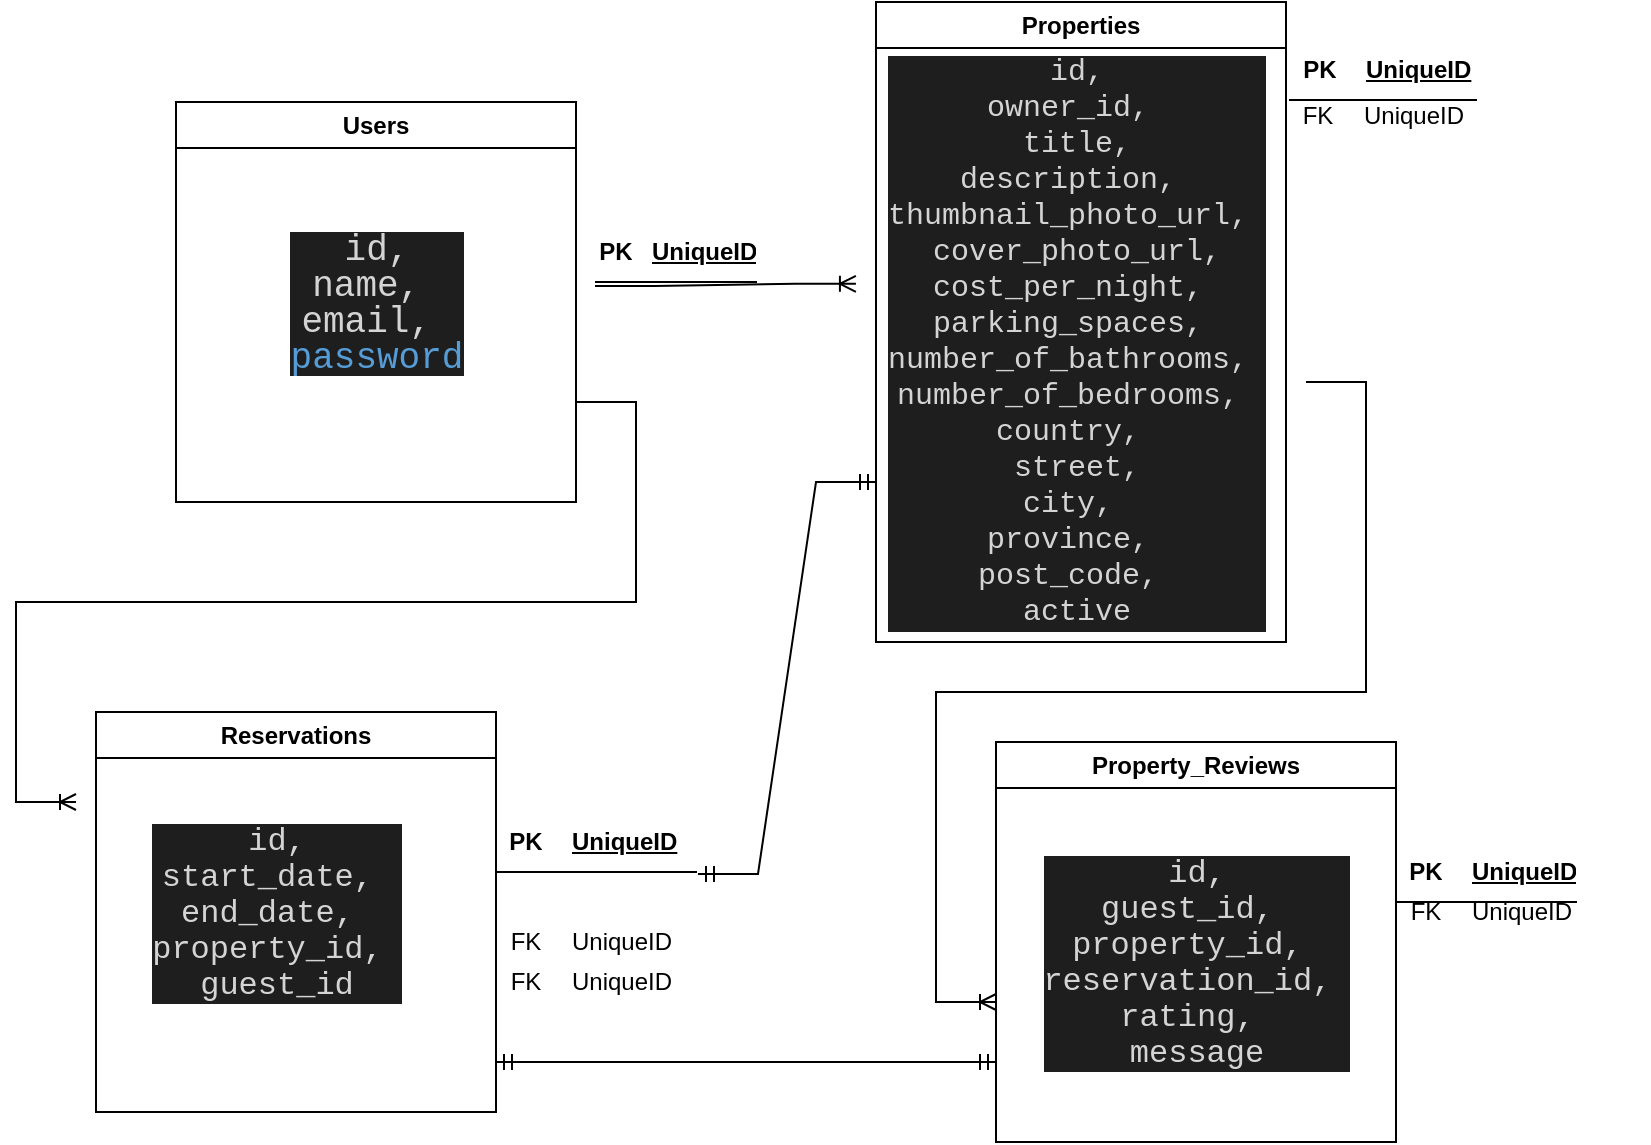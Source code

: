 <mxfile version="21.6.5" type="device">
  <diagram name="Page-1" id="xSxEESqtBRXFNGhswLjH">
    <mxGraphModel dx="1194" dy="660" grid="1" gridSize="10" guides="1" tooltips="1" connect="1" arrows="1" fold="1" page="1" pageScale="1" pageWidth="827" pageHeight="1169" math="0" shadow="0">
      <root>
        <mxCell id="0" />
        <mxCell id="1" parent="0" />
        <mxCell id="voz9b-SdzGCkh-fDxno4-1" value="Users" style="swimlane;whiteSpace=wrap;html=1;" vertex="1" parent="1">
          <mxGeometry x="90" y="90" width="200" height="200" as="geometry" />
        </mxCell>
        <mxCell id="voz9b-SdzGCkh-fDxno4-5" value="&lt;div style=&quot;color: rgb(212, 212, 212); background-color: rgb(30, 30, 30); font-family: &amp;quot;Fira Code&amp;quot;, Menlo, Monaco, &amp;quot;Courier New&amp;quot;, monospace, Menlo, Monaco, &amp;quot;Courier New&amp;quot;, monospace; line-height: 18px; font-size: 18px;&quot;&gt;id,&lt;/div&gt;&lt;div style=&quot;color: rgb(212, 212, 212); background-color: rgb(30, 30, 30); font-family: &amp;quot;Fira Code&amp;quot;, Menlo, Monaco, &amp;quot;Courier New&amp;quot;, monospace, Menlo, Monaco, &amp;quot;Courier New&amp;quot;, monospace; line-height: 18px; font-size: 18px;&quot;&gt;name,&amp;nbsp;&lt;/div&gt;&lt;div style=&quot;color: rgb(212, 212, 212); background-color: rgb(30, 30, 30); font-family: &amp;quot;Fira Code&amp;quot;, Menlo, Monaco, &amp;quot;Courier New&amp;quot;, monospace, Menlo, Monaco, &amp;quot;Courier New&amp;quot;, monospace; line-height: 18px; font-size: 18px;&quot;&gt;email,&amp;nbsp;&lt;/div&gt;&lt;div style=&quot;color: rgb(212, 212, 212); background-color: rgb(30, 30, 30); font-family: &amp;quot;Fira Code&amp;quot;, Menlo, Monaco, &amp;quot;Courier New&amp;quot;, monospace, Menlo, Monaco, &amp;quot;Courier New&amp;quot;, monospace; line-height: 18px; font-size: 18px;&quot;&gt;&lt;span style=&quot;color: rgb(86, 156, 214); font-size: 18px;&quot;&gt;password&lt;/span&gt;&lt;/div&gt;" style="text;html=1;align=center;verticalAlign=middle;resizable=0;points=[];autosize=1;strokeColor=none;fillColor=none;fontSize=18;" vertex="1" parent="voz9b-SdzGCkh-fDxno4-1">
          <mxGeometry x="45" y="55" width="110" height="90" as="geometry" />
        </mxCell>
        <mxCell id="voz9b-SdzGCkh-fDxno4-2" value="Properties" style="swimlane;whiteSpace=wrap;html=1;" vertex="1" parent="1">
          <mxGeometry x="440" y="40" width="205" height="320" as="geometry" />
        </mxCell>
        <mxCell id="voz9b-SdzGCkh-fDxno4-6" value="&lt;div style=&quot;color: rgb(212, 212, 212); background-color: rgb(30, 30, 30); font-family: &amp;quot;Fira Code&amp;quot;, Menlo, Monaco, &amp;quot;Courier New&amp;quot;, monospace, Menlo, Monaco, &amp;quot;Courier New&amp;quot;, monospace; line-height: 18px; font-size: 15px;&quot;&gt;&lt;div style=&quot;font-size: 15px;&quot;&gt;id,&lt;/div&gt;&lt;div style=&quot;font-size: 15px;&quot;&gt;owner_id,&amp;nbsp;&lt;/div&gt;&lt;div style=&quot;font-size: 15px;&quot;&gt;title,&lt;/div&gt;&lt;div style=&quot;font-size: 15px;&quot;&gt;description,&amp;nbsp;&lt;/div&gt;&lt;div style=&quot;font-size: 15px;&quot;&gt;thumbnail_photo_url,&amp;nbsp;&lt;/div&gt;&lt;div style=&quot;font-size: 15px;&quot;&gt;cover_photo_url,&lt;/div&gt;&lt;div style=&quot;font-size: 15px;&quot;&gt;cost_per_night,&amp;nbsp;&lt;/div&gt;&lt;div style=&quot;font-size: 15px;&quot;&gt;parking_spaces,&amp;nbsp;&lt;/div&gt;&lt;div style=&quot;font-size: 15px;&quot;&gt;number_of_bathrooms,&amp;nbsp;&lt;/div&gt;&lt;div style=&quot;font-size: 15px;&quot;&gt;number_of_bedrooms,&amp;nbsp;&lt;/div&gt;&lt;div style=&quot;font-size: 15px;&quot;&gt;country,&amp;nbsp;&lt;/div&gt;&lt;div style=&quot;font-size: 15px;&quot;&gt;street,&lt;/div&gt;&lt;div style=&quot;font-size: 15px;&quot;&gt;city,&amp;nbsp;&lt;/div&gt;&lt;div style=&quot;font-size: 15px;&quot;&gt;province,&amp;nbsp;&lt;/div&gt;&lt;div style=&quot;font-size: 15px;&quot;&gt;post_code,&amp;nbsp;&lt;/div&gt;&lt;div style=&quot;font-size: 15px;&quot;&gt;active&lt;/div&gt;&lt;/div&gt;" style="text;html=1;align=center;verticalAlign=middle;resizable=0;points=[];autosize=1;strokeColor=none;fillColor=none;fontSize=15;" vertex="1" parent="voz9b-SdzGCkh-fDxno4-2">
          <mxGeometry x="-5" y="20" width="210" height="300" as="geometry" />
        </mxCell>
        <mxCell id="voz9b-SdzGCkh-fDxno4-3" value="Reservations" style="swimlane;whiteSpace=wrap;html=1;" vertex="1" parent="1">
          <mxGeometry x="50" y="395" width="200" height="200" as="geometry" />
        </mxCell>
        <mxCell id="voz9b-SdzGCkh-fDxno4-7" value="&lt;div style=&quot;color: rgb(212, 212, 212); background-color: rgb(30, 30, 30); font-family: &amp;quot;Fira Code&amp;quot;, Menlo, Monaco, &amp;quot;Courier New&amp;quot;, monospace, Menlo, Monaco, &amp;quot;Courier New&amp;quot;, monospace; line-height: 18px; font-size: 16px;&quot;&gt;id,&lt;/div&gt;&lt;div style=&quot;color: rgb(212, 212, 212); background-color: rgb(30, 30, 30); font-family: &amp;quot;Fira Code&amp;quot;, Menlo, Monaco, &amp;quot;Courier New&amp;quot;, monospace, Menlo, Monaco, &amp;quot;Courier New&amp;quot;, monospace; line-height: 18px; font-size: 16px;&quot;&gt;start_date,&amp;nbsp;&lt;/div&gt;&lt;div style=&quot;color: rgb(212, 212, 212); background-color: rgb(30, 30, 30); font-family: &amp;quot;Fira Code&amp;quot;, Menlo, Monaco, &amp;quot;Courier New&amp;quot;, monospace, Menlo, Monaco, &amp;quot;Courier New&amp;quot;, monospace; line-height: 18px; font-size: 16px;&quot;&gt;end_date,&amp;nbsp;&lt;/div&gt;&lt;div style=&quot;color: rgb(212, 212, 212); background-color: rgb(30, 30, 30); font-family: &amp;quot;Fira Code&amp;quot;, Menlo, Monaco, &amp;quot;Courier New&amp;quot;, monospace, Menlo, Monaco, &amp;quot;Courier New&amp;quot;, monospace; line-height: 18px; font-size: 16px;&quot;&gt;property_id,&amp;nbsp;&lt;/div&gt;&lt;div style=&quot;color: rgb(212, 212, 212); background-color: rgb(30, 30, 30); font-family: &amp;quot;Fira Code&amp;quot;, Menlo, Monaco, &amp;quot;Courier New&amp;quot;, monospace, Menlo, Monaco, &amp;quot;Courier New&amp;quot;, monospace; line-height: 18px; font-size: 16px;&quot;&gt;guest_id&lt;/div&gt;" style="text;html=1;align=center;verticalAlign=middle;resizable=0;points=[];autosize=1;strokeColor=none;fillColor=none;fontSize=16;" vertex="1" parent="voz9b-SdzGCkh-fDxno4-3">
          <mxGeometry x="15" y="50" width="150" height="100" as="geometry" />
        </mxCell>
        <mxCell id="voz9b-SdzGCkh-fDxno4-4" value="Property_Reviews" style="swimlane;whiteSpace=wrap;html=1;" vertex="1" parent="1">
          <mxGeometry x="500" y="410" width="200" height="200" as="geometry" />
        </mxCell>
        <mxCell id="voz9b-SdzGCkh-fDxno4-8" value="&lt;div style=&quot;color: rgb(212, 212, 212); background-color: rgb(30, 30, 30); font-family: &amp;quot;Fira Code&amp;quot;, Menlo, Monaco, &amp;quot;Courier New&amp;quot;, monospace, Menlo, Monaco, &amp;quot;Courier New&amp;quot;, monospace; line-height: 18px; font-size: 16px;&quot;&gt;id,&lt;/div&gt;&lt;div style=&quot;color: rgb(212, 212, 212); background-color: rgb(30, 30, 30); font-family: &amp;quot;Fira Code&amp;quot;, Menlo, Monaco, &amp;quot;Courier New&amp;quot;, monospace, Menlo, Monaco, &amp;quot;Courier New&amp;quot;, monospace; line-height: 18px; font-size: 16px;&quot;&gt;guest_id,&amp;nbsp;&lt;/div&gt;&lt;div style=&quot;color: rgb(212, 212, 212); background-color: rgb(30, 30, 30); font-family: &amp;quot;Fira Code&amp;quot;, Menlo, Monaco, &amp;quot;Courier New&amp;quot;, monospace, Menlo, Monaco, &amp;quot;Courier New&amp;quot;, monospace; line-height: 18px; font-size: 16px;&quot;&gt;property_id,&amp;nbsp;&lt;/div&gt;&lt;div style=&quot;color: rgb(212, 212, 212); background-color: rgb(30, 30, 30); font-family: &amp;quot;Fira Code&amp;quot;, Menlo, Monaco, &amp;quot;Courier New&amp;quot;, monospace, Menlo, Monaco, &amp;quot;Courier New&amp;quot;, monospace; line-height: 18px; font-size: 16px;&quot;&gt;reservation_id,&amp;nbsp;&lt;/div&gt;&lt;div style=&quot;color: rgb(212, 212, 212); background-color: rgb(30, 30, 30); font-family: &amp;quot;Fira Code&amp;quot;, Menlo, Monaco, &amp;quot;Courier New&amp;quot;, monospace, Menlo, Monaco, &amp;quot;Courier New&amp;quot;, monospace; line-height: 18px; font-size: 16px;&quot;&gt;rating,&amp;nbsp;&lt;/div&gt;&lt;div style=&quot;color: rgb(212, 212, 212); background-color: rgb(30, 30, 30); font-family: &amp;quot;Fira Code&amp;quot;, Menlo, Monaco, &amp;quot;Courier New&amp;quot;, monospace, Menlo, Monaco, &amp;quot;Courier New&amp;quot;, monospace; line-height: 18px; font-size: 16px;&quot;&gt;message&lt;/div&gt;" style="text;html=1;align=center;verticalAlign=middle;resizable=0;points=[];autosize=1;strokeColor=none;fillColor=none;fontSize=16;" vertex="1" parent="voz9b-SdzGCkh-fDxno4-4">
          <mxGeometry x="10" y="50" width="180" height="120" as="geometry" />
        </mxCell>
        <mxCell id="voz9b-SdzGCkh-fDxno4-17" value="" style="shape=table;startSize=0;container=1;collapsible=1;childLayout=tableLayout;fixedRows=1;rowLines=0;fontStyle=0;align=center;resizeLast=1;strokeColor=none;fillColor=none;collapsible=0;" vertex="1" parent="1">
          <mxGeometry x="646" y="82" width="180" height="30" as="geometry" />
        </mxCell>
        <mxCell id="voz9b-SdzGCkh-fDxno4-18" value="" style="shape=tableRow;horizontal=0;startSize=0;swimlaneHead=0;swimlaneBody=0;fillColor=none;collapsible=0;dropTarget=0;points=[[0,0.5],[1,0.5]];portConstraint=eastwest;top=0;left=0;right=0;bottom=0;" vertex="1" parent="voz9b-SdzGCkh-fDxno4-17">
          <mxGeometry width="180" height="30" as="geometry" />
        </mxCell>
        <mxCell id="voz9b-SdzGCkh-fDxno4-19" value="FK" style="shape=partialRectangle;connectable=0;fillColor=none;top=0;left=0;bottom=0;right=0;fontStyle=0;overflow=hidden;whiteSpace=wrap;html=1;" vertex="1" parent="voz9b-SdzGCkh-fDxno4-18">
          <mxGeometry width="30" height="30" as="geometry">
            <mxRectangle width="30" height="30" as="alternateBounds" />
          </mxGeometry>
        </mxCell>
        <mxCell id="voz9b-SdzGCkh-fDxno4-20" value="UniqueID" style="shape=partialRectangle;connectable=0;fillColor=none;top=0;left=0;bottom=0;right=0;align=left;spacingLeft=6;fontStyle=0;overflow=hidden;whiteSpace=wrap;html=1;" vertex="1" parent="voz9b-SdzGCkh-fDxno4-18">
          <mxGeometry x="30" width="150" height="30" as="geometry">
            <mxRectangle width="150" height="30" as="alternateBounds" />
          </mxGeometry>
        </mxCell>
        <mxCell id="voz9b-SdzGCkh-fDxno4-21" value="" style="shape=table;startSize=0;container=1;collapsible=1;childLayout=tableLayout;fixedRows=1;rowLines=0;fontStyle=0;align=center;resizeLast=1;strokeColor=none;fillColor=none;collapsible=0;" vertex="1" parent="1">
          <mxGeometry x="647" y="59" width="93" height="30" as="geometry" />
        </mxCell>
        <mxCell id="voz9b-SdzGCkh-fDxno4-22" value="" style="shape=tableRow;horizontal=0;startSize=0;swimlaneHead=0;swimlaneBody=0;fillColor=none;collapsible=0;dropTarget=0;points=[[0,0.5],[1,0.5]];portConstraint=eastwest;top=0;left=0;right=0;bottom=1;" vertex="1" parent="voz9b-SdzGCkh-fDxno4-21">
          <mxGeometry width="93" height="30" as="geometry" />
        </mxCell>
        <mxCell id="voz9b-SdzGCkh-fDxno4-23" value="PK" style="shape=partialRectangle;connectable=0;fillColor=none;top=0;left=0;bottom=0;right=0;fontStyle=1;overflow=hidden;whiteSpace=wrap;html=1;" vertex="1" parent="voz9b-SdzGCkh-fDxno4-22">
          <mxGeometry width="30" height="30" as="geometry">
            <mxRectangle width="30" height="30" as="alternateBounds" />
          </mxGeometry>
        </mxCell>
        <mxCell id="voz9b-SdzGCkh-fDxno4-24" value="UniqueID" style="shape=partialRectangle;connectable=0;fillColor=none;top=0;left=0;bottom=0;right=0;align=left;spacingLeft=6;fontStyle=5;overflow=hidden;whiteSpace=wrap;html=1;" vertex="1" parent="voz9b-SdzGCkh-fDxno4-22">
          <mxGeometry x="30" width="63" height="30" as="geometry">
            <mxRectangle width="63" height="30" as="alternateBounds" />
          </mxGeometry>
        </mxCell>
        <mxCell id="voz9b-SdzGCkh-fDxno4-25" value="" style="shape=table;startSize=0;container=1;collapsible=1;childLayout=tableLayout;fixedRows=1;rowLines=0;fontStyle=0;align=center;resizeLast=1;strokeColor=none;fillColor=none;collapsible=0;" vertex="1" parent="1">
          <mxGeometry x="300" y="150" width="80" height="30" as="geometry" />
        </mxCell>
        <mxCell id="voz9b-SdzGCkh-fDxno4-26" value="" style="shape=tableRow;horizontal=0;startSize=0;swimlaneHead=0;swimlaneBody=0;fillColor=none;collapsible=0;dropTarget=0;points=[[0,0.5],[1,0.5]];portConstraint=eastwest;top=0;left=0;right=0;bottom=1;" vertex="1" parent="voz9b-SdzGCkh-fDxno4-25">
          <mxGeometry width="80" height="30" as="geometry" />
        </mxCell>
        <mxCell id="voz9b-SdzGCkh-fDxno4-27" value="PK" style="shape=partialRectangle;connectable=0;fillColor=none;top=0;left=0;bottom=0;right=0;fontStyle=1;overflow=hidden;whiteSpace=wrap;html=1;" vertex="1" parent="voz9b-SdzGCkh-fDxno4-26">
          <mxGeometry width="20" height="30" as="geometry">
            <mxRectangle width="20" height="30" as="alternateBounds" />
          </mxGeometry>
        </mxCell>
        <mxCell id="voz9b-SdzGCkh-fDxno4-28" value="UniqueID" style="shape=partialRectangle;connectable=0;fillColor=none;top=0;left=0;bottom=0;right=0;align=left;spacingLeft=6;fontStyle=5;overflow=hidden;whiteSpace=wrap;html=1;" vertex="1" parent="voz9b-SdzGCkh-fDxno4-26">
          <mxGeometry x="20" width="60" height="30" as="geometry">
            <mxRectangle width="60" height="30" as="alternateBounds" />
          </mxGeometry>
        </mxCell>
        <mxCell id="voz9b-SdzGCkh-fDxno4-29" value="" style="shape=table;startSize=0;container=1;collapsible=1;childLayout=tableLayout;fixedRows=1;rowLines=0;fontStyle=0;align=center;resizeLast=1;strokeColor=none;fillColor=none;collapsible=0;" vertex="1" parent="1">
          <mxGeometry x="700" y="480" width="90" height="30" as="geometry" />
        </mxCell>
        <mxCell id="voz9b-SdzGCkh-fDxno4-30" value="" style="shape=tableRow;horizontal=0;startSize=0;swimlaneHead=0;swimlaneBody=0;fillColor=none;collapsible=0;dropTarget=0;points=[[0,0.5],[1,0.5]];portConstraint=eastwest;top=0;left=0;right=0;bottom=0;" vertex="1" parent="voz9b-SdzGCkh-fDxno4-29">
          <mxGeometry width="90" height="30" as="geometry" />
        </mxCell>
        <mxCell id="voz9b-SdzGCkh-fDxno4-31" value="FK" style="shape=partialRectangle;connectable=0;fillColor=none;top=0;left=0;bottom=0;right=0;fontStyle=0;overflow=hidden;whiteSpace=wrap;html=1;" vertex="1" parent="voz9b-SdzGCkh-fDxno4-30">
          <mxGeometry width="30" height="30" as="geometry">
            <mxRectangle width="30" height="30" as="alternateBounds" />
          </mxGeometry>
        </mxCell>
        <mxCell id="voz9b-SdzGCkh-fDxno4-32" value="UniqueID" style="shape=partialRectangle;connectable=0;fillColor=none;top=0;left=0;bottom=0;right=0;align=left;spacingLeft=6;fontStyle=0;overflow=hidden;whiteSpace=wrap;html=1;" vertex="1" parent="voz9b-SdzGCkh-fDxno4-30">
          <mxGeometry x="30" width="60" height="30" as="geometry">
            <mxRectangle width="60" height="30" as="alternateBounds" />
          </mxGeometry>
        </mxCell>
        <mxCell id="voz9b-SdzGCkh-fDxno4-33" value="" style="shape=table;startSize=0;container=1;collapsible=1;childLayout=tableLayout;fixedRows=1;rowLines=0;fontStyle=0;align=center;resizeLast=1;strokeColor=none;fillColor=none;collapsible=0;" vertex="1" parent="1">
          <mxGeometry x="700" y="460" width="90" height="30" as="geometry" />
        </mxCell>
        <mxCell id="voz9b-SdzGCkh-fDxno4-34" value="" style="shape=tableRow;horizontal=0;startSize=0;swimlaneHead=0;swimlaneBody=0;fillColor=none;collapsible=0;dropTarget=0;points=[[0,0.5],[1,0.5]];portConstraint=eastwest;top=0;left=0;right=0;bottom=1;" vertex="1" parent="voz9b-SdzGCkh-fDxno4-33">
          <mxGeometry width="90" height="30" as="geometry" />
        </mxCell>
        <mxCell id="voz9b-SdzGCkh-fDxno4-35" value="PK" style="shape=partialRectangle;connectable=0;fillColor=none;top=0;left=0;bottom=0;right=0;fontStyle=1;overflow=hidden;whiteSpace=wrap;html=1;" vertex="1" parent="voz9b-SdzGCkh-fDxno4-34">
          <mxGeometry width="30" height="30" as="geometry">
            <mxRectangle width="30" height="30" as="alternateBounds" />
          </mxGeometry>
        </mxCell>
        <mxCell id="voz9b-SdzGCkh-fDxno4-36" value="UniqueID" style="shape=partialRectangle;connectable=0;fillColor=none;top=0;left=0;bottom=0;right=0;align=left;spacingLeft=6;fontStyle=5;overflow=hidden;whiteSpace=wrap;html=1;" vertex="1" parent="voz9b-SdzGCkh-fDxno4-34">
          <mxGeometry x="30" width="60" height="30" as="geometry">
            <mxRectangle width="60" height="30" as="alternateBounds" />
          </mxGeometry>
        </mxCell>
        <mxCell id="voz9b-SdzGCkh-fDxno4-37" value="" style="shape=table;startSize=0;container=1;collapsible=1;childLayout=tableLayout;fixedRows=1;rowLines=0;fontStyle=0;align=center;resizeLast=1;strokeColor=none;fillColor=none;collapsible=0;" vertex="1" parent="1">
          <mxGeometry x="250" y="445" width="100" height="30" as="geometry" />
        </mxCell>
        <mxCell id="voz9b-SdzGCkh-fDxno4-38" value="" style="shape=tableRow;horizontal=0;startSize=0;swimlaneHead=0;swimlaneBody=0;fillColor=none;collapsible=0;dropTarget=0;points=[[0,0.5],[1,0.5]];portConstraint=eastwest;top=0;left=0;right=0;bottom=1;" vertex="1" parent="voz9b-SdzGCkh-fDxno4-37">
          <mxGeometry width="100" height="30" as="geometry" />
        </mxCell>
        <mxCell id="voz9b-SdzGCkh-fDxno4-39" value="PK" style="shape=partialRectangle;connectable=0;fillColor=none;top=0;left=0;bottom=0;right=0;fontStyle=1;overflow=hidden;whiteSpace=wrap;html=1;" vertex="1" parent="voz9b-SdzGCkh-fDxno4-38">
          <mxGeometry width="30" height="30" as="geometry">
            <mxRectangle width="30" height="30" as="alternateBounds" />
          </mxGeometry>
        </mxCell>
        <mxCell id="voz9b-SdzGCkh-fDxno4-40" value="UniqueID" style="shape=partialRectangle;connectable=0;fillColor=none;top=0;left=0;bottom=0;right=0;align=left;spacingLeft=6;fontStyle=5;overflow=hidden;whiteSpace=wrap;html=1;" vertex="1" parent="voz9b-SdzGCkh-fDxno4-38">
          <mxGeometry x="30" width="70" height="30" as="geometry">
            <mxRectangle width="70" height="30" as="alternateBounds" />
          </mxGeometry>
        </mxCell>
        <mxCell id="voz9b-SdzGCkh-fDxno4-41" value="" style="shape=table;startSize=0;container=1;collapsible=1;childLayout=tableLayout;fixedRows=1;rowLines=0;fontStyle=0;align=center;resizeLast=1;strokeColor=none;fillColor=none;collapsible=0;" vertex="1" parent="1">
          <mxGeometry x="250" y="495" width="180" height="30" as="geometry" />
        </mxCell>
        <mxCell id="voz9b-SdzGCkh-fDxno4-42" value="" style="shape=tableRow;horizontal=0;startSize=0;swimlaneHead=0;swimlaneBody=0;fillColor=none;collapsible=0;dropTarget=0;points=[[0,0.5],[1,0.5]];portConstraint=eastwest;top=0;left=0;right=0;bottom=0;" vertex="1" parent="voz9b-SdzGCkh-fDxno4-41">
          <mxGeometry width="180" height="30" as="geometry" />
        </mxCell>
        <mxCell id="voz9b-SdzGCkh-fDxno4-43" value="FK" style="shape=partialRectangle;connectable=0;fillColor=none;top=0;left=0;bottom=0;right=0;fontStyle=0;overflow=hidden;whiteSpace=wrap;html=1;" vertex="1" parent="voz9b-SdzGCkh-fDxno4-42">
          <mxGeometry width="30" height="30" as="geometry">
            <mxRectangle width="30" height="30" as="alternateBounds" />
          </mxGeometry>
        </mxCell>
        <mxCell id="voz9b-SdzGCkh-fDxno4-44" value="UniqueID" style="shape=partialRectangle;connectable=0;fillColor=none;top=0;left=0;bottom=0;right=0;align=left;spacingLeft=6;fontStyle=0;overflow=hidden;whiteSpace=wrap;html=1;" vertex="1" parent="voz9b-SdzGCkh-fDxno4-42">
          <mxGeometry x="30" width="150" height="30" as="geometry">
            <mxRectangle width="150" height="30" as="alternateBounds" />
          </mxGeometry>
        </mxCell>
        <mxCell id="voz9b-SdzGCkh-fDxno4-45" value="" style="shape=table;startSize=0;container=1;collapsible=1;childLayout=tableLayout;fixedRows=1;rowLines=0;fontStyle=0;align=center;resizeLast=1;strokeColor=none;fillColor=none;collapsible=0;" vertex="1" parent="1">
          <mxGeometry x="250" y="515" width="180" height="30" as="geometry" />
        </mxCell>
        <mxCell id="voz9b-SdzGCkh-fDxno4-46" value="" style="shape=tableRow;horizontal=0;startSize=0;swimlaneHead=0;swimlaneBody=0;fillColor=none;collapsible=0;dropTarget=0;points=[[0,0.5],[1,0.5]];portConstraint=eastwest;top=0;left=0;right=0;bottom=0;" vertex="1" parent="voz9b-SdzGCkh-fDxno4-45">
          <mxGeometry width="180" height="30" as="geometry" />
        </mxCell>
        <mxCell id="voz9b-SdzGCkh-fDxno4-47" value="FK" style="shape=partialRectangle;connectable=0;fillColor=none;top=0;left=0;bottom=0;right=0;fontStyle=0;overflow=hidden;whiteSpace=wrap;html=1;" vertex="1" parent="voz9b-SdzGCkh-fDxno4-46">
          <mxGeometry width="30" height="30" as="geometry">
            <mxRectangle width="30" height="30" as="alternateBounds" />
          </mxGeometry>
        </mxCell>
        <mxCell id="voz9b-SdzGCkh-fDxno4-48" value="UniqueID" style="shape=partialRectangle;connectable=0;fillColor=none;top=0;left=0;bottom=0;right=0;align=left;spacingLeft=6;fontStyle=0;overflow=hidden;whiteSpace=wrap;html=1;" vertex="1" parent="voz9b-SdzGCkh-fDxno4-46">
          <mxGeometry x="30" width="150" height="30" as="geometry">
            <mxRectangle width="150" height="30" as="alternateBounds" />
          </mxGeometry>
        </mxCell>
        <mxCell id="voz9b-SdzGCkh-fDxno4-49" value="" style="edgeStyle=entityRelationEdgeStyle;fontSize=12;html=1;endArrow=ERoneToMany;rounded=0;entryX=-0.024;entryY=0.403;entryDx=0;entryDy=0;entryPerimeter=0;exitX=-0.006;exitY=1.067;exitDx=0;exitDy=0;exitPerimeter=0;" edge="1" parent="1" source="voz9b-SdzGCkh-fDxno4-26" target="voz9b-SdzGCkh-fDxno4-6">
          <mxGeometry width="100" height="100" relative="1" as="geometry">
            <mxPoint x="290" y="270" as="sourcePoint" />
            <mxPoint x="390" y="170" as="targetPoint" />
          </mxGeometry>
        </mxCell>
        <mxCell id="voz9b-SdzGCkh-fDxno4-52" value="" style="edgeStyle=entityRelationEdgeStyle;fontSize=12;html=1;endArrow=ERoneToMany;rounded=0;" edge="1" parent="1">
          <mxGeometry width="100" height="100" relative="1" as="geometry">
            <mxPoint x="655" y="230" as="sourcePoint" />
            <mxPoint x="500" y="540" as="targetPoint" />
            <Array as="points">
              <mxPoint x="480" y="390" />
              <mxPoint x="580" y="400" />
            </Array>
          </mxGeometry>
        </mxCell>
        <mxCell id="voz9b-SdzGCkh-fDxno4-53" value="" style="edgeStyle=entityRelationEdgeStyle;fontSize=12;html=1;endArrow=ERmandOne;startArrow=ERmandOne;rounded=0;exitX=1.01;exitY=1.033;exitDx=0;exitDy=0;exitPerimeter=0;" edge="1" parent="1" source="voz9b-SdzGCkh-fDxno4-38">
          <mxGeometry width="100" height="100" relative="1" as="geometry">
            <mxPoint x="340" y="380" as="sourcePoint" />
            <mxPoint x="440" y="280" as="targetPoint" />
          </mxGeometry>
        </mxCell>
        <mxCell id="voz9b-SdzGCkh-fDxno4-54" value="" style="edgeStyle=entityRelationEdgeStyle;fontSize=12;html=1;endArrow=ERmandOne;startArrow=ERmandOne;rounded=0;" edge="1" parent="1">
          <mxGeometry width="100" height="100" relative="1" as="geometry">
            <mxPoint x="250" y="570" as="sourcePoint" />
            <mxPoint x="500" y="570" as="targetPoint" />
          </mxGeometry>
        </mxCell>
        <mxCell id="voz9b-SdzGCkh-fDxno4-55" value="" style="edgeStyle=entityRelationEdgeStyle;fontSize=12;html=1;endArrow=ERoneToMany;rounded=0;exitX=1;exitY=0.75;exitDx=0;exitDy=0;" edge="1" parent="1" source="voz9b-SdzGCkh-fDxno4-1">
          <mxGeometry width="100" height="100" relative="1" as="geometry">
            <mxPoint x="300" y="240" as="sourcePoint" />
            <mxPoint x="40" y="440" as="targetPoint" />
            <Array as="points">
              <mxPoint x="310" y="370" />
            </Array>
          </mxGeometry>
        </mxCell>
      </root>
    </mxGraphModel>
  </diagram>
</mxfile>
